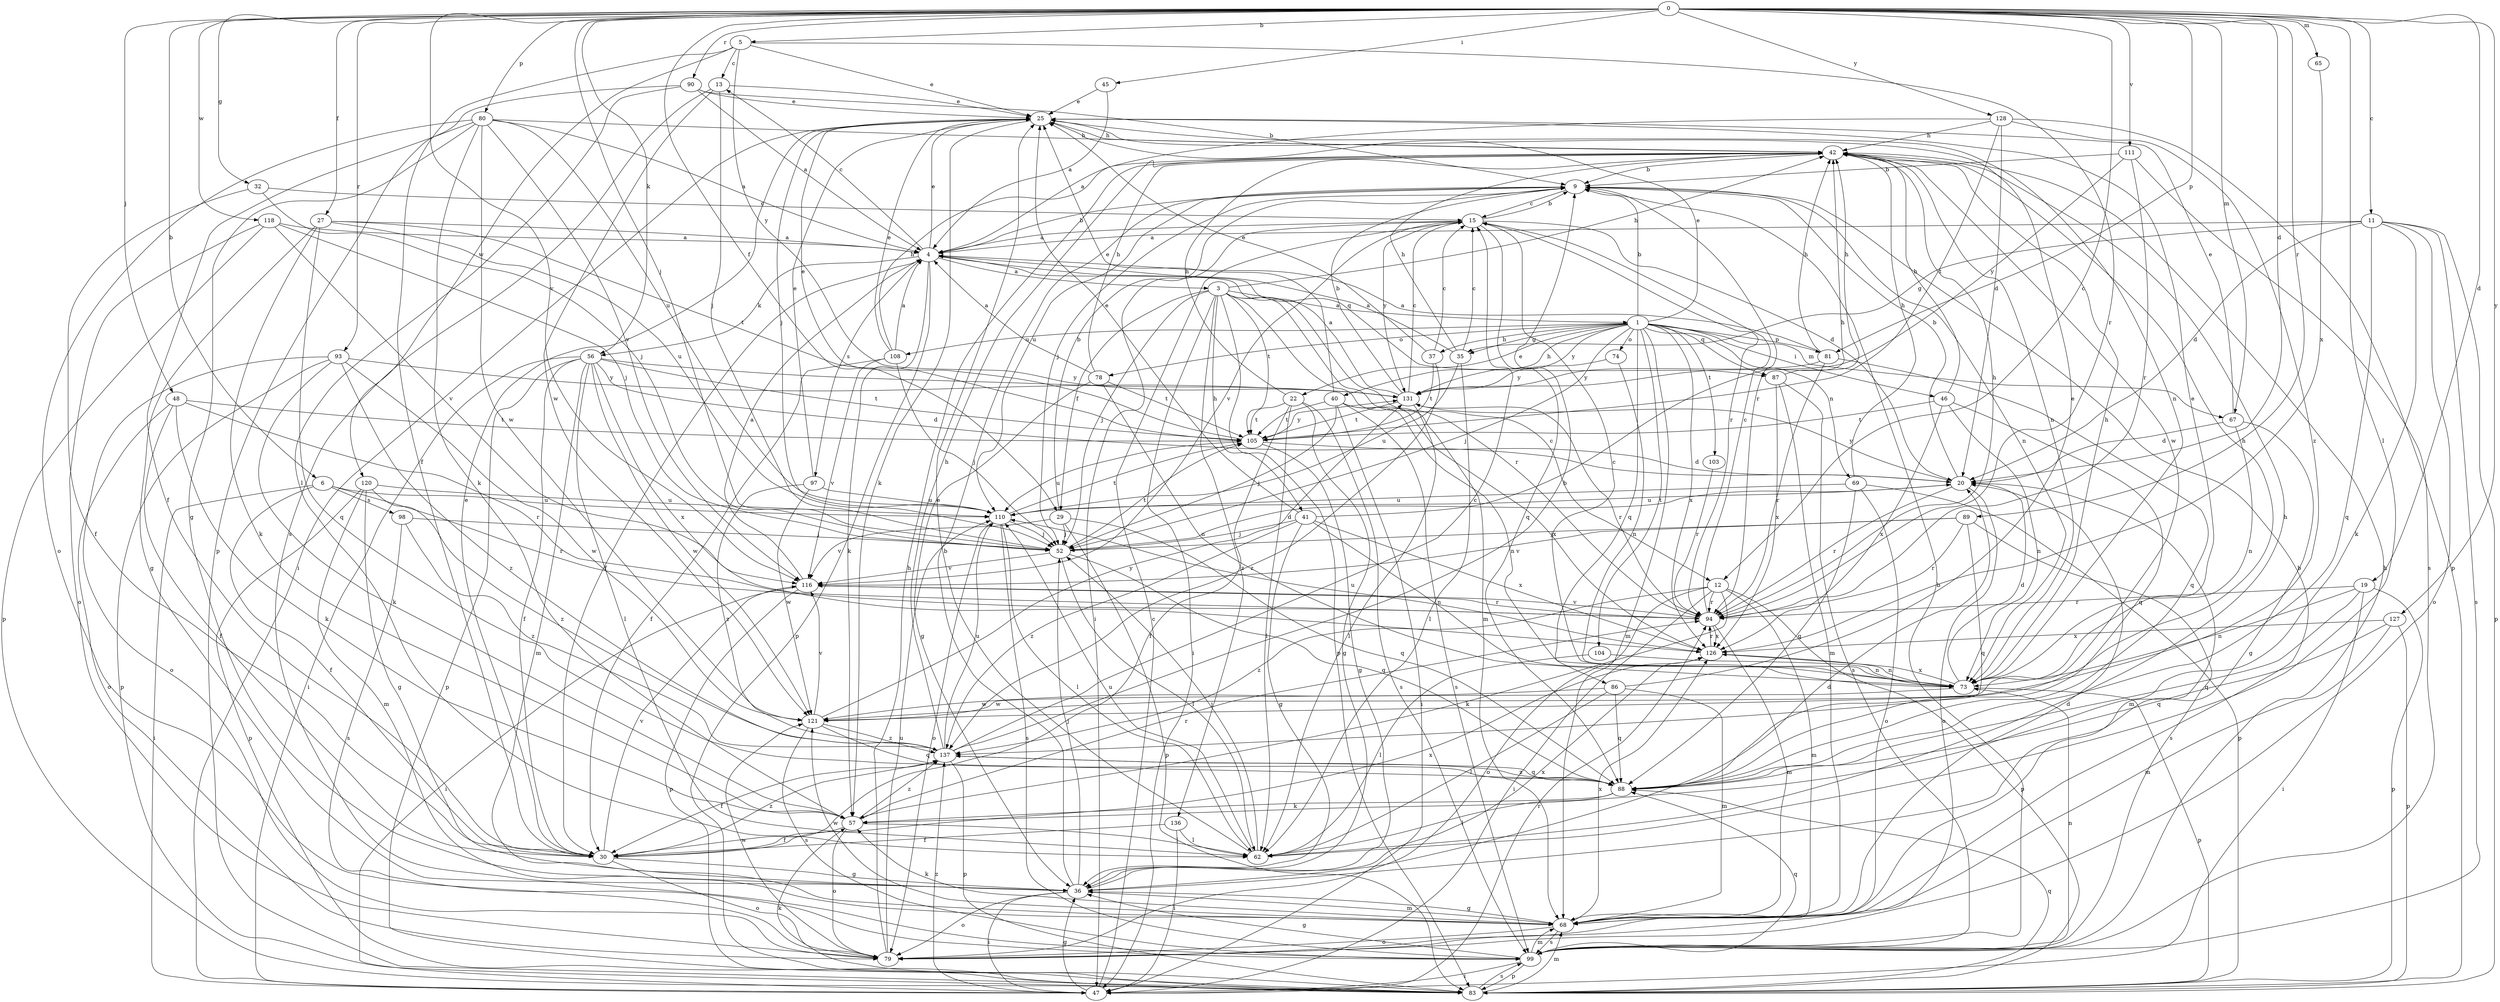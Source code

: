 strict digraph  {
0;
1;
3;
4;
5;
6;
9;
11;
12;
13;
15;
19;
20;
22;
25;
27;
29;
30;
32;
35;
36;
37;
40;
41;
42;
45;
46;
47;
48;
52;
56;
57;
62;
65;
67;
68;
69;
73;
74;
78;
79;
80;
81;
83;
86;
87;
88;
89;
90;
93;
94;
97;
98;
99;
103;
104;
105;
108;
110;
111;
116;
118;
120;
121;
126;
127;
128;
131;
136;
137;
0 -> 5  [label=b];
0 -> 6  [label=b];
0 -> 11  [label=c];
0 -> 12  [label=c];
0 -> 19  [label=d];
0 -> 20  [label=d];
0 -> 27  [label=f];
0 -> 29  [label=f];
0 -> 32  [label=g];
0 -> 45  [label=i];
0 -> 48  [label=j];
0 -> 52  [label=j];
0 -> 56  [label=k];
0 -> 62  [label=l];
0 -> 65  [label=m];
0 -> 67  [label=m];
0 -> 80  [label=p];
0 -> 81  [label=p];
0 -> 89  [label=r];
0 -> 90  [label=r];
0 -> 93  [label=r];
0 -> 111  [label=v];
0 -> 116  [label=v];
0 -> 118  [label=w];
0 -> 127  [label=y];
0 -> 128  [label=y];
1 -> 9  [label=b];
1 -> 22  [label=e];
1 -> 25  [label=e];
1 -> 35  [label=g];
1 -> 37  [label=h];
1 -> 40  [label=h];
1 -> 46  [label=i];
1 -> 52  [label=j];
1 -> 67  [label=m];
1 -> 68  [label=m];
1 -> 69  [label=n];
1 -> 74  [label=o];
1 -> 78  [label=o];
1 -> 81  [label=p];
1 -> 86  [label=q];
1 -> 87  [label=q];
1 -> 103  [label=t];
1 -> 104  [label=t];
1 -> 108  [label=u];
1 -> 126  [label=x];
1 -> 131  [label=y];
3 -> 1  [label=a];
3 -> 12  [label=c];
3 -> 29  [label=f];
3 -> 41  [label=h];
3 -> 42  [label=h];
3 -> 47  [label=i];
3 -> 52  [label=j];
3 -> 68  [label=m];
3 -> 83  [label=p];
3 -> 94  [label=r];
3 -> 105  [label=t];
3 -> 136  [label=z];
4 -> 3  [label=a];
4 -> 9  [label=b];
4 -> 13  [label=c];
4 -> 25  [label=e];
4 -> 30  [label=f];
4 -> 56  [label=k];
4 -> 57  [label=k];
4 -> 83  [label=p];
4 -> 87  [label=q];
4 -> 97  [label=s];
5 -> 13  [label=c];
5 -> 25  [label=e];
5 -> 30  [label=f];
5 -> 94  [label=r];
5 -> 120  [label=w];
5 -> 131  [label=y];
6 -> 30  [label=f];
6 -> 47  [label=i];
6 -> 94  [label=r];
6 -> 98  [label=s];
6 -> 110  [label=u];
9 -> 15  [label=c];
9 -> 52  [label=j];
9 -> 73  [label=n];
9 -> 94  [label=r];
9 -> 110  [label=u];
11 -> 4  [label=a];
11 -> 20  [label=d];
11 -> 35  [label=g];
11 -> 57  [label=k];
11 -> 79  [label=o];
11 -> 83  [label=p];
11 -> 88  [label=q];
11 -> 99  [label=s];
12 -> 47  [label=i];
12 -> 57  [label=k];
12 -> 68  [label=m];
12 -> 79  [label=o];
12 -> 83  [label=p];
12 -> 94  [label=r];
12 -> 137  [label=z];
13 -> 25  [label=e];
13 -> 52  [label=j];
13 -> 99  [label=s];
13 -> 121  [label=w];
15 -> 4  [label=a];
15 -> 9  [label=b];
15 -> 20  [label=d];
15 -> 47  [label=i];
15 -> 88  [label=q];
15 -> 94  [label=r];
15 -> 116  [label=v];
15 -> 131  [label=y];
19 -> 47  [label=i];
19 -> 73  [label=n];
19 -> 83  [label=p];
19 -> 88  [label=q];
19 -> 94  [label=r];
20 -> 9  [label=b];
20 -> 68  [label=m];
20 -> 79  [label=o];
20 -> 94  [label=r];
20 -> 110  [label=u];
20 -> 131  [label=y];
22 -> 30  [label=f];
22 -> 36  [label=g];
22 -> 42  [label=h];
22 -> 62  [label=l];
22 -> 99  [label=s];
22 -> 105  [label=t];
25 -> 42  [label=h];
25 -> 47  [label=i];
25 -> 52  [label=j];
25 -> 57  [label=k];
25 -> 73  [label=n];
27 -> 4  [label=a];
27 -> 36  [label=g];
27 -> 57  [label=k];
27 -> 88  [label=q];
27 -> 105  [label=t];
27 -> 110  [label=u];
29 -> 9  [label=b];
29 -> 52  [label=j];
29 -> 83  [label=p];
29 -> 88  [label=q];
29 -> 116  [label=v];
30 -> 25  [label=e];
30 -> 36  [label=g];
30 -> 79  [label=o];
30 -> 116  [label=v];
30 -> 126  [label=x];
30 -> 137  [label=z];
32 -> 15  [label=c];
32 -> 30  [label=f];
32 -> 52  [label=j];
35 -> 4  [label=a];
35 -> 15  [label=c];
35 -> 42  [label=h];
35 -> 62  [label=l];
35 -> 110  [label=u];
36 -> 9  [label=b];
36 -> 20  [label=d];
36 -> 47  [label=i];
36 -> 52  [label=j];
36 -> 68  [label=m];
36 -> 79  [label=o];
36 -> 126  [label=x];
37 -> 15  [label=c];
37 -> 25  [label=e];
37 -> 105  [label=t];
37 -> 137  [label=z];
40 -> 25  [label=e];
40 -> 47  [label=i];
40 -> 52  [label=j];
40 -> 73  [label=n];
40 -> 99  [label=s];
40 -> 105  [label=t];
40 -> 126  [label=x];
41 -> 25  [label=e];
41 -> 36  [label=g];
41 -> 42  [label=h];
41 -> 52  [label=j];
41 -> 73  [label=n];
41 -> 126  [label=x];
41 -> 137  [label=z];
42 -> 9  [label=b];
42 -> 73  [label=n];
42 -> 121  [label=w];
45 -> 4  [label=a];
45 -> 25  [label=e];
46 -> 42  [label=h];
46 -> 73  [label=n];
46 -> 88  [label=q];
46 -> 105  [label=t];
46 -> 126  [label=x];
47 -> 15  [label=c];
47 -> 36  [label=g];
47 -> 94  [label=r];
47 -> 137  [label=z];
48 -> 30  [label=f];
48 -> 57  [label=k];
48 -> 79  [label=o];
48 -> 94  [label=r];
48 -> 105  [label=t];
52 -> 20  [label=d];
52 -> 62  [label=l];
52 -> 88  [label=q];
52 -> 105  [label=t];
52 -> 116  [label=v];
56 -> 20  [label=d];
56 -> 30  [label=f];
56 -> 47  [label=i];
56 -> 62  [label=l];
56 -> 68  [label=m];
56 -> 83  [label=p];
56 -> 105  [label=t];
56 -> 121  [label=w];
56 -> 126  [label=x];
56 -> 131  [label=y];
57 -> 30  [label=f];
57 -> 62  [label=l];
57 -> 79  [label=o];
57 -> 94  [label=r];
57 -> 137  [label=z];
62 -> 25  [label=e];
62 -> 42  [label=h];
62 -> 52  [label=j];
62 -> 110  [label=u];
65 -> 126  [label=x];
67 -> 20  [label=d];
67 -> 25  [label=e];
67 -> 36  [label=g];
67 -> 73  [label=n];
68 -> 9  [label=b];
68 -> 20  [label=d];
68 -> 36  [label=g];
68 -> 57  [label=k];
68 -> 79  [label=o];
68 -> 99  [label=s];
68 -> 121  [label=w];
68 -> 126  [label=x];
69 -> 42  [label=h];
69 -> 79  [label=o];
69 -> 83  [label=p];
69 -> 88  [label=q];
69 -> 110  [label=u];
73 -> 15  [label=c];
73 -> 20  [label=d];
73 -> 25  [label=e];
73 -> 42  [label=h];
73 -> 83  [label=p];
73 -> 121  [label=w];
73 -> 126  [label=x];
74 -> 73  [label=n];
74 -> 131  [label=y];
78 -> 4  [label=a];
78 -> 36  [label=g];
78 -> 42  [label=h];
78 -> 73  [label=n];
78 -> 105  [label=t];
79 -> 42  [label=h];
79 -> 110  [label=u];
79 -> 121  [label=w];
80 -> 4  [label=a];
80 -> 30  [label=f];
80 -> 36  [label=g];
80 -> 42  [label=h];
80 -> 57  [label=k];
80 -> 79  [label=o];
80 -> 110  [label=u];
80 -> 116  [label=v];
80 -> 121  [label=w];
81 -> 4  [label=a];
81 -> 42  [label=h];
81 -> 88  [label=q];
81 -> 94  [label=r];
81 -> 131  [label=y];
83 -> 57  [label=k];
83 -> 68  [label=m];
83 -> 88  [label=q];
83 -> 99  [label=s];
86 -> 25  [label=e];
86 -> 62  [label=l];
86 -> 68  [label=m];
86 -> 88  [label=q];
86 -> 121  [label=w];
87 -> 42  [label=h];
87 -> 68  [label=m];
87 -> 99  [label=s];
87 -> 126  [label=x];
88 -> 57  [label=k];
88 -> 62  [label=l];
88 -> 137  [label=z];
89 -> 52  [label=j];
89 -> 88  [label=q];
89 -> 94  [label=r];
89 -> 99  [label=s];
89 -> 116  [label=v];
90 -> 4  [label=a];
90 -> 9  [label=b];
90 -> 25  [label=e];
90 -> 62  [label=l];
90 -> 83  [label=p];
93 -> 57  [label=k];
93 -> 79  [label=o];
93 -> 83  [label=p];
93 -> 121  [label=w];
93 -> 131  [label=y];
93 -> 137  [label=z];
94 -> 15  [label=c];
94 -> 42  [label=h];
94 -> 68  [label=m];
94 -> 116  [label=v];
94 -> 126  [label=x];
97 -> 25  [label=e];
97 -> 110  [label=u];
97 -> 121  [label=w];
97 -> 137  [label=z];
98 -> 52  [label=j];
98 -> 99  [label=s];
98 -> 137  [label=z];
99 -> 9  [label=b];
99 -> 36  [label=g];
99 -> 42  [label=h];
99 -> 47  [label=i];
99 -> 68  [label=m];
99 -> 73  [label=n];
99 -> 83  [label=p];
99 -> 88  [label=q];
103 -> 94  [label=r];
104 -> 62  [label=l];
104 -> 73  [label=n];
105 -> 20  [label=d];
105 -> 25  [label=e];
105 -> 36  [label=g];
105 -> 110  [label=u];
105 -> 131  [label=y];
108 -> 4  [label=a];
108 -> 25  [label=e];
108 -> 30  [label=f];
108 -> 42  [label=h];
108 -> 52  [label=j];
108 -> 116  [label=v];
110 -> 52  [label=j];
110 -> 62  [label=l];
110 -> 79  [label=o];
110 -> 99  [label=s];
110 -> 105  [label=t];
111 -> 9  [label=b];
111 -> 94  [label=r];
111 -> 99  [label=s];
111 -> 131  [label=y];
116 -> 4  [label=a];
116 -> 47  [label=i];
116 -> 83  [label=p];
116 -> 94  [label=r];
118 -> 4  [label=a];
118 -> 52  [label=j];
118 -> 79  [label=o];
118 -> 83  [label=p];
118 -> 116  [label=v];
120 -> 36  [label=g];
120 -> 68  [label=m];
120 -> 83  [label=p];
120 -> 110  [label=u];
120 -> 137  [label=z];
121 -> 42  [label=h];
121 -> 88  [label=q];
121 -> 99  [label=s];
121 -> 116  [label=v];
121 -> 131  [label=y];
121 -> 137  [label=z];
126 -> 73  [label=n];
126 -> 94  [label=r];
126 -> 110  [label=u];
127 -> 68  [label=m];
127 -> 83  [label=p];
127 -> 88  [label=q];
127 -> 126  [label=x];
128 -> 4  [label=a];
128 -> 20  [label=d];
128 -> 42  [label=h];
128 -> 83  [label=p];
128 -> 105  [label=t];
128 -> 137  [label=z];
131 -> 4  [label=a];
131 -> 9  [label=b];
131 -> 15  [label=c];
131 -> 62  [label=l];
131 -> 94  [label=r];
131 -> 105  [label=t];
136 -> 30  [label=f];
136 -> 47  [label=i];
136 -> 62  [label=l];
137 -> 9  [label=b];
137 -> 15  [label=c];
137 -> 30  [label=f];
137 -> 42  [label=h];
137 -> 83  [label=p];
137 -> 88  [label=q];
137 -> 110  [label=u];
}
